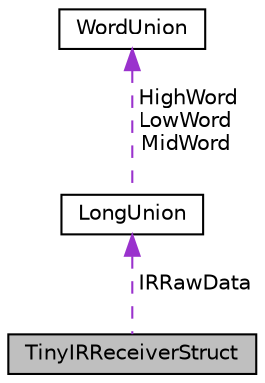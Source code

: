 digraph "TinyIRReceiverStruct"
{
 // LATEX_PDF_SIZE
  edge [fontname="Helvetica",fontsize="10",labelfontname="Helvetica",labelfontsize="10"];
  node [fontname="Helvetica",fontsize="10",shape=record];
  Node1 [label="TinyIRReceiverStruct",height=0.2,width=0.4,color="black", fillcolor="grey75", style="filled", fontcolor="black",tooltip=" "];
  Node2 -> Node1 [dir="back",color="darkorchid3",fontsize="10",style="dashed",label=" IRRawData" ,fontname="Helvetica"];
  Node2 [label="LongUnion",height=0.2,width=0.4,color="black", fillcolor="white", style="filled",URL="$union_long_union.html",tooltip=" "];
  Node3 -> Node2 [dir="back",color="darkorchid3",fontsize="10",style="dashed",label=" HighWord\nLowWord\nMidWord" ,fontname="Helvetica"];
  Node3 [label="WordUnion",height=0.2,width=0.4,color="black", fillcolor="white", style="filled",URL="$union_word_union.html",tooltip=" "];
}
